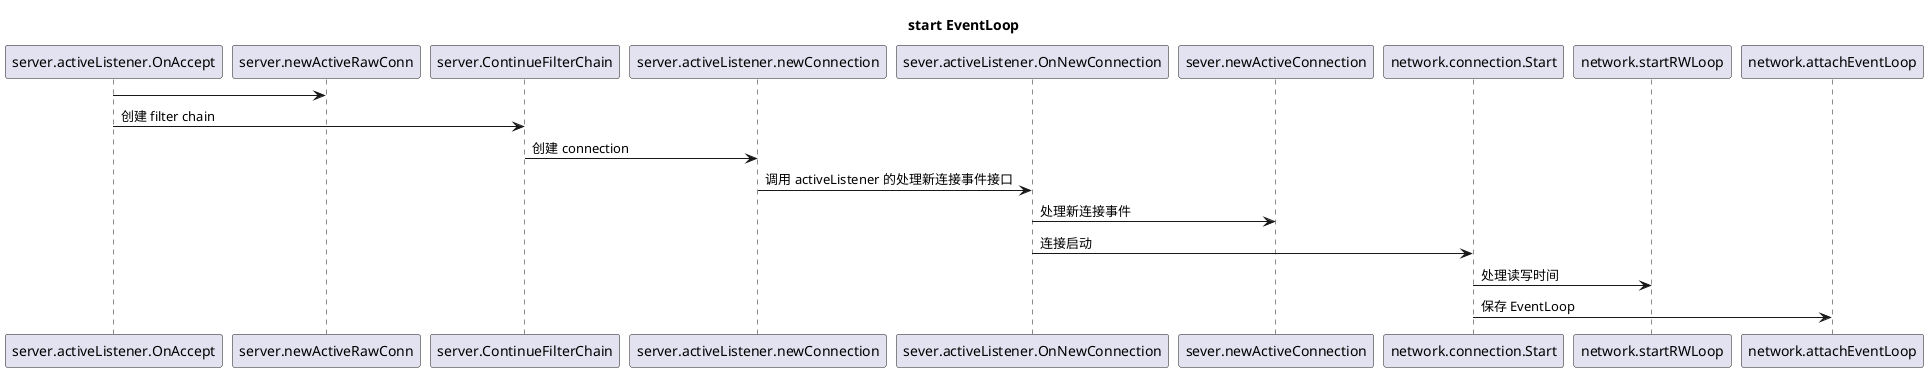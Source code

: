 @startuml
title: start EventLoop

server.activeListener.OnAccept -> server.newActiveRawConn:
server.activeListener.OnAccept -> server.ContinueFilterChain: 创建 filter chain
server.ContinueFilterChain -> server.activeListener.newConnection: 创建 connection
server.activeListener.newConnection -> sever.activeListener.OnNewConnection: 调用 activeListener 的处理新连接事件接口
sever.activeListener.OnNewConnection -> sever.newActiveConnection: 处理新连接事件
sever.activeListener.OnNewConnection -> network.connection.Start: 连接启动
network.connection.Start -> network.startRWLoop: 处理读写时间
network.connection.Start -> network.attachEventLoop: 保存 EventLoop

@enduml
